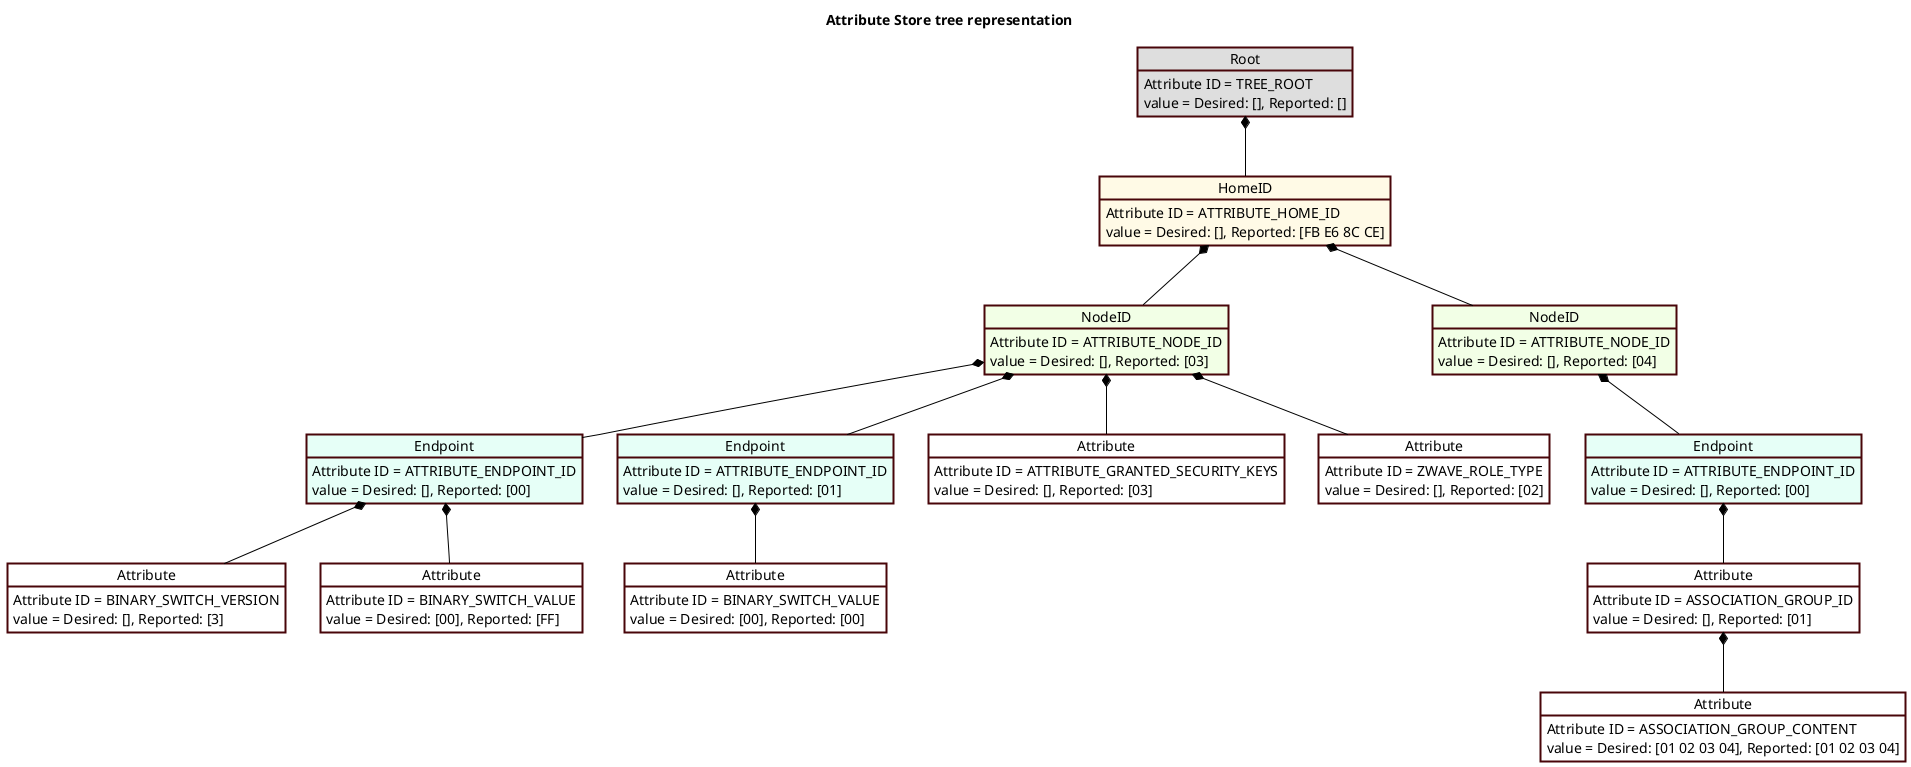 @startuml

' Style for the diagram
skinparam classFontColor black
skinparam classFontSize 10
skinparam classFontName Helvetica
skinparam shadowing false
skinparam ArrowColor #000000

skinparam ObjectBackgroundColor #DEDEDE
skinparam ObjectBorderColor #480509
skinparam ObjectBorderThickness 2
skinparam ObjectFontColor #000000

skinparam NoteBackgroundColor #FFFFFF
skinparam NoteBorderColor #000000

title Attribute Store tree representation

object Root
Root : Attribute ID = TREE_ROOT
Root : value = Desired: [], Reported: []

object HomeID #fffae6
HomeID : Attribute ID = ATTRIBUTE_HOME_ID
HomeID : value = Desired: [], Reported: [FB E6 8C CE]

object "NodeID" as NodeID_1 #f2ffe6
NodeID_1 : Attribute ID = ATTRIBUTE_NODE_ID
NodeID_1 : value = Desired: [], Reported: [03]

object "NodeID" as NodeID_2 #f2ffe6
NodeID_2 : Attribute ID = ATTRIBUTE_NODE_ID
NodeID_2 : value = Desired: [], Reported: [04]

object "Endpoint" as endpoint_1 #e6fff7
endpoint_1 : Attribute ID = ATTRIBUTE_ENDPOINT_ID
endpoint_1 : value = Desired: [], Reported: [00]

object "Endpoint" as endpoint_2 #e6fff7
endpoint_2 : Attribute ID = ATTRIBUTE_ENDPOINT_ID
endpoint_2 : value = Desired: [], Reported: [01]

object "Endpoint" as endpoint_3 #e6fff7
endpoint_3 : Attribute ID = ATTRIBUTE_ENDPOINT_ID
endpoint_3 : value = Desired: [], Reported: [00]

object "Attribute" as attribute_1 #FFFFFF
attribute_1 : Attribute ID = ATTRIBUTE_GRANTED_SECURITY_KEYS
attribute_1 : value = Desired: [], Reported: [03]

object "Attribute" as attribute_2 #FFFFFF
attribute_2 : Attribute ID = BINARY_SWITCH_VERSION
attribute_2 : value = Desired: [], Reported: [3]

object "Attribute" as attribute_3 #FFFFFF
attribute_3 : Attribute ID = BINARY_SWITCH_VALUE
attribute_3 : value = Desired: [00], Reported: [FF]

object "Attribute" as attribute_4 #FFFFFF
attribute_4 : Attribute ID = BINARY_SWITCH_VALUE
attribute_4 : value = Desired: [00], Reported: [00]

object "Attribute" as attribute_5 #FFFFFF
attribute_5 : Attribute ID = ZWAVE_ROLE_TYPE
attribute_5 : value = Desired: [], Reported: [02]

object "Attribute" as attribute_6 #FFFFFF
attribute_6 : Attribute ID = ASSOCIATION_GROUP_ID
attribute_6 : value = Desired: [], Reported: [01]

object "Attribute" as attribute_7 #FFFFFF
attribute_7 : Attribute ID = ASSOCIATION_GROUP_CONTENT
attribute_7 : value = Desired: [01 02 03 04], Reported: [01 02 03 04]

Root *-- HomeID
HomeID *-- NodeID_1
HomeID *-- NodeID_2
NodeID_1 *-- endpoint_1
NodeID_1 *-- endpoint_2
NodeID_2 *-- endpoint_3

NodeID_1 *-- attribute_1
NodeID_1 *-- attribute_5
endpoint_1 *-- attribute_2
endpoint_1 *-- attribute_3
endpoint_2 *-- attribute_4


endpoint_3 *-- attribute_6
attribute_6 *-- attribute_7




@enduml
